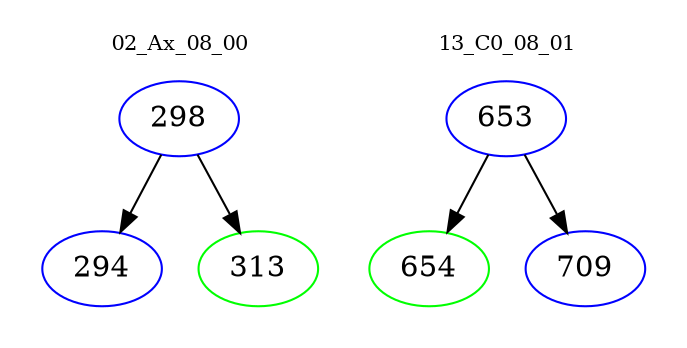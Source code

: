 digraph{
subgraph cluster_0 {
color = white
label = "02_Ax_08_00";
fontsize=10;
T0_298 [label="298", color="blue"]
T0_298 -> T0_294 [color="black"]
T0_294 [label="294", color="blue"]
T0_298 -> T0_313 [color="black"]
T0_313 [label="313", color="green"]
}
subgraph cluster_1 {
color = white
label = "13_C0_08_01";
fontsize=10;
T1_653 [label="653", color="blue"]
T1_653 -> T1_654 [color="black"]
T1_654 [label="654", color="green"]
T1_653 -> T1_709 [color="black"]
T1_709 [label="709", color="blue"]
}
}

